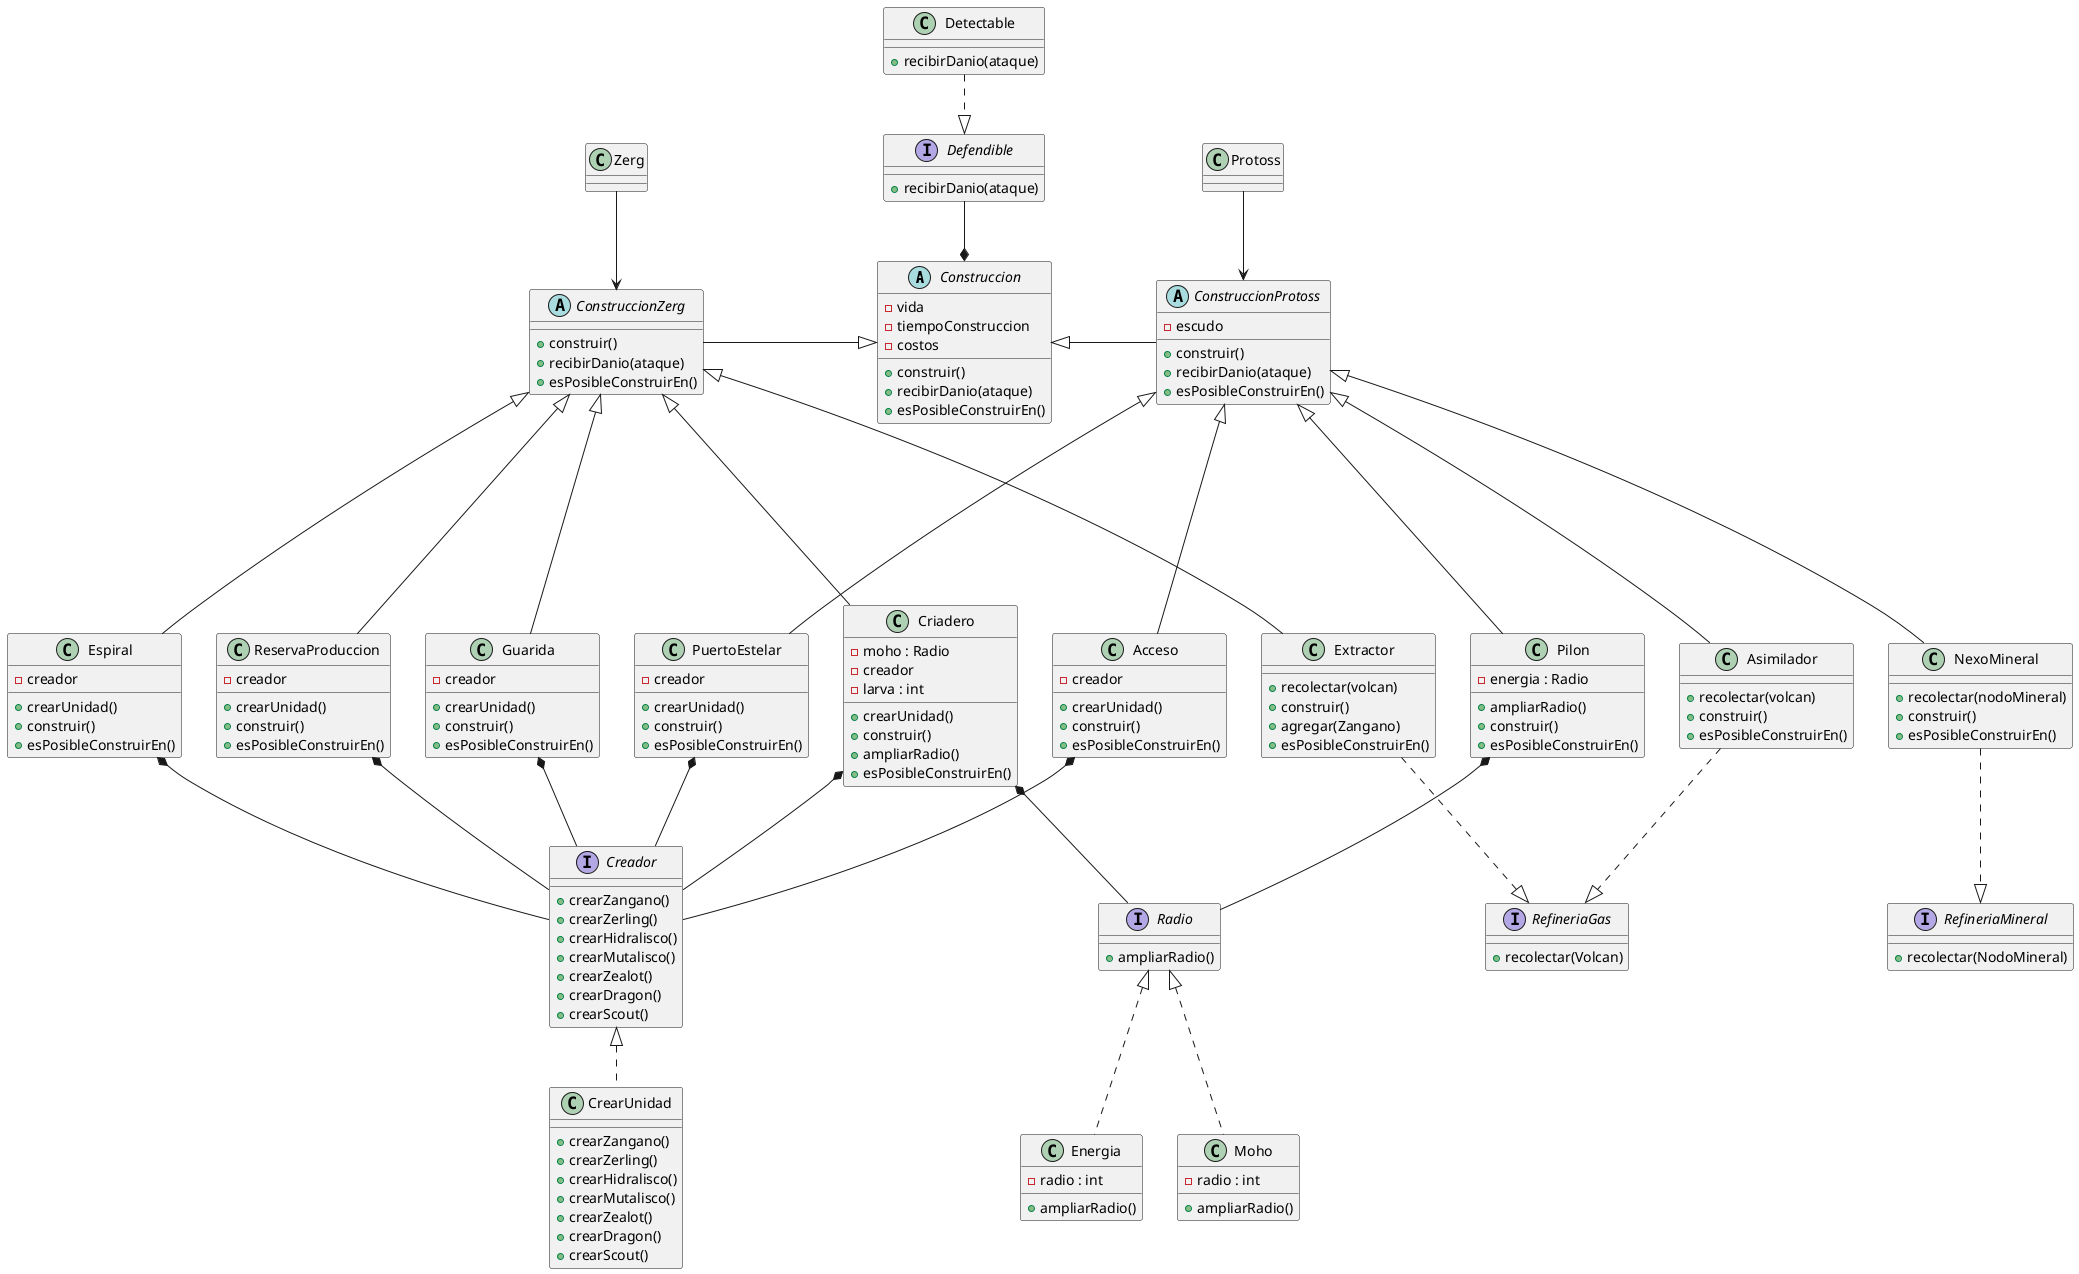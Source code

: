 @startuml
'https://plantuml.com/class-diagram

abstract class Construccion {
    - vida
    - tiempoConstruccion
    - costos
    + construir()
    + recibirDanio(ataque)
    + esPosibleConstruirEn()
}

interface Defendible {
    +recibirDanio(ataque)
}
class Detectable {
    +recibirDanio(ataque)
}


abstract class ConstruccionZerg {
    + construir()
    + recibirDanio(ataque)
    + esPosibleConstruirEn()
}

class Criadero {
    - moho : Radio
    - creador
    - larva : int
     +crearUnidad()
     +construir()
     +ampliarRadio()
     +esPosibleConstruirEn()
}

class ReservaProduccion {
    - creador
    +crearUnidad()
    +construir()
    +esPosibleConstruirEn()
}

class Extractor {
    +recolectar(volcan)
    +construir()
    +agregar(Zangano)
    +esPosibleConstruirEn()
}

class Guarida {
    - creador
    +crearUnidad()
    +construir()
    +esPosibleConstruirEn()

}

class Espiral {
    - creador
    +crearUnidad()
    +construir()
    +esPosibleConstruirEn()

}

abstract class ConstruccionProtoss {
    - escudo
    + construir()
    + recibirDanio(ataque)
    + esPosibleConstruirEn()
}

class Asimilador {
    +recolectar(volcan)
    +construir()
    +esPosibleConstruirEn()
}

class NexoMineral {
    +recolectar(nodoMineral)
    +construir()
    +esPosibleConstruirEn()
}

class Pilon {
    - energia : Radio
    +ampliarRadio()
    +construir()
    +esPosibleConstruirEn()
}

class PuertoEstelar {
    - creador
    +crearUnidad()
    +construir()
    +esPosibleConstruirEn()
}

class Acceso {
    - creador
     +crearUnidad()
     +construir()
     +esPosibleConstruirEn()
}

interface Radio {
    +ampliarRadio()
}

class Moho {
    -radio : int
    +ampliarRadio()
}

class Energia {
    -radio : int
    +ampliarRadio()
}

interface RefineriaGas {
    +recolectar(Volcan)
}

interface RefineriaMineral {
    +recolectar(NodoMineral)
}

interface Creador {
    +crearZangano()
    +crearZerling()
    +crearHidralisco()
    +crearMutalisco()
    +crearZealot()
    +crearDragon()
    +crearScout()
}

class CrearUnidad {
    +crearZangano()
    +crearZerling()
    +crearHidralisco()
    +crearMutalisco()
    +crearZealot()
    +crearDragon()
    +crearScout()
}

Detectable ..|> Defendible
Defendible --* Construccion

Zerg --> ConstruccionZerg
Protoss --> ConstruccionProtoss
ConstruccionZerg -|> Construccion
ConstruccionProtoss -left-|> Construccion

ConstruccionZerg <|---- Criadero
ConstruccionZerg <|---- ReservaProduccion
ConstruccionZerg <|---- Extractor
ConstruccionZerg <|---- Guarida
ConstruccionZerg <|---- Espiral

ConstruccionProtoss <|---- NexoMineral
ConstruccionProtoss <|---- Pilon
ConstruccionProtoss <|---- Asimilador
ConstruccionProtoss <|---- Acceso
ConstruccionProtoss <|---- PuertoEstelar

Criadero *-- Radio
Pilon *-- Radio
Radio <|.. Moho
Radio <|.. Energia

NexoMineral ..|> RefineriaMineral
Extractor ..|> RefineriaGas
Asimilador ..|> RefineriaGas

PuertoEstelar *-- Creador
ReservaProduccion *-- Creador
Acceso *-- Creador
Guarida *-- Creador
Criadero *-- Creador
Espiral *-- Creador

Creador <|.. CrearUnidad

@enduml